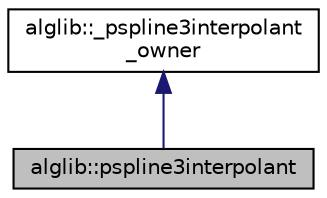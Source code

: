 digraph "alglib::pspline3interpolant"
{
  edge [fontname="Helvetica",fontsize="10",labelfontname="Helvetica",labelfontsize="10"];
  node [fontname="Helvetica",fontsize="10",shape=record];
  Node0 [label="alglib::pspline3interpolant",height=0.2,width=0.4,color="black", fillcolor="grey75", style="filled", fontcolor="black"];
  Node1 -> Node0 [dir="back",color="midnightblue",fontsize="10",style="solid",fontname="Helvetica"];
  Node1 [label="alglib::_pspline3interpolant\l_owner",height=0.2,width=0.4,color="black", fillcolor="white", style="filled",URL="$classalglib_1_1__pspline3interpolant__owner.html"];
}

